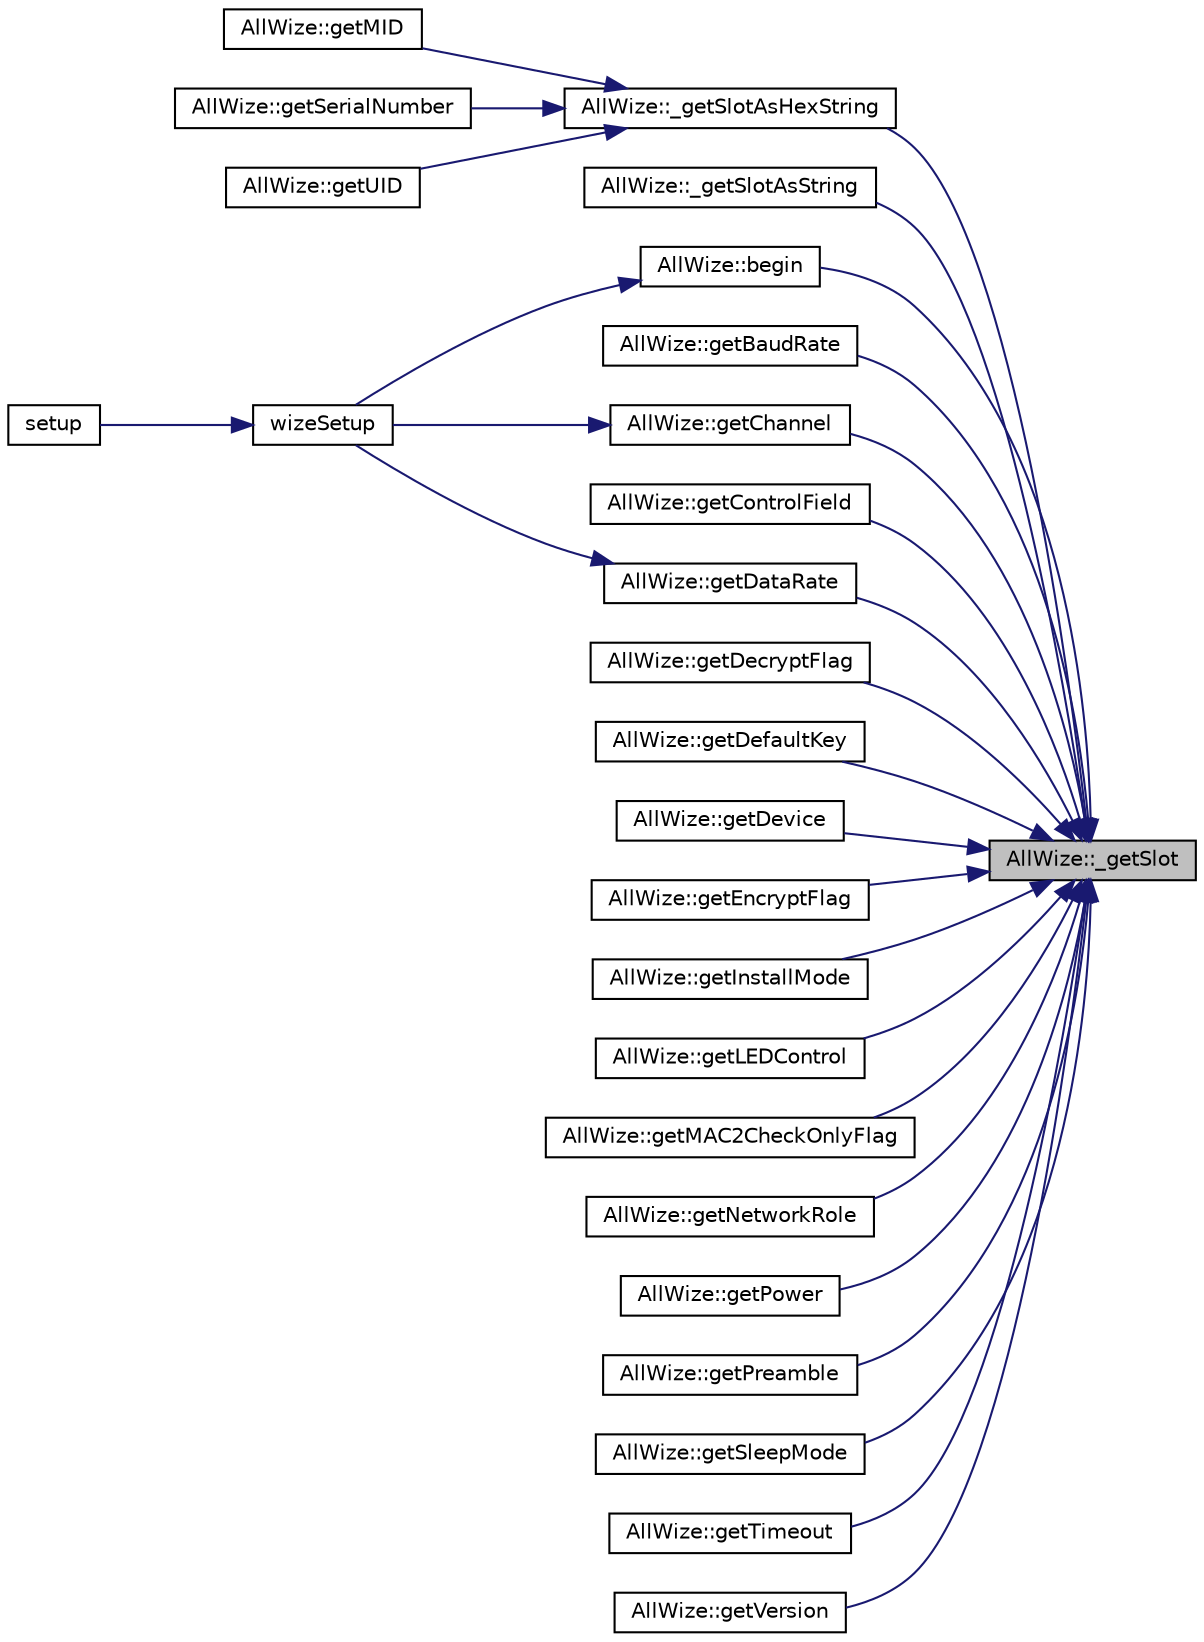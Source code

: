 digraph "AllWize::_getSlot"
{
 // LATEX_PDF_SIZE
  edge [fontname="Helvetica",fontsize="10",labelfontname="Helvetica",labelfontsize="10"];
  node [fontname="Helvetica",fontsize="10",shape=record];
  rankdir="RL";
  Node1 [label="AllWize::_getSlot",height=0.2,width=0.4,color="black", fillcolor="grey75", style="filled", fontcolor="black",tooltip="Returns the contents of single-byte memory slot."];
  Node1 -> Node2 [dir="back",color="midnightblue",fontsize="10",style="solid",fontname="Helvetica"];
  Node2 [label="AllWize::_getSlotAsHexString",height=0.2,width=0.4,color="black", fillcolor="white", style="filled",URL="$classAllWize.html#a00c33c9c6ea16acda17c42e2070b2c74",tooltip="Returns the contents of the memory from a certain address as an HEX String."];
  Node2 -> Node3 [dir="back",color="midnightblue",fontsize="10",style="solid",fontname="Helvetica"];
  Node3 [label="AllWize::getMID",height=0.2,width=0.4,color="black", fillcolor="white", style="filled",URL="$classAllWize.html#af5845d6ca0dcab9a6b334c23315601ca",tooltip="Returns the Manufacturer ID."];
  Node2 -> Node4 [dir="back",color="midnightblue",fontsize="10",style="solid",fontname="Helvetica"];
  Node4 [label="AllWize::getSerialNumber",height=0.2,width=0.4,color="black", fillcolor="white", style="filled",URL="$classAllWize.html#a0a0ac3f0d56a60c6baa5ddea443d4464",tooltip="Returns the module serial number."];
  Node2 -> Node5 [dir="back",color="midnightblue",fontsize="10",style="solid",fontname="Helvetica"];
  Node5 [label="AllWize::getUID",height=0.2,width=0.4,color="black", fillcolor="white", style="filled",URL="$classAllWize.html#a9b1ffa7c920060bb835003f064c0da49",tooltip="Returns the Unique ID string."];
  Node1 -> Node6 [dir="back",color="midnightblue",fontsize="10",style="solid",fontname="Helvetica"];
  Node6 [label="AllWize::_getSlotAsString",height=0.2,width=0.4,color="black", fillcolor="white", style="filled",URL="$classAllWize.html#a43db8f20a2a3d58a6ca4a6b91bbefe3a",tooltip="Returns the contents of the memory from a certain address as a String object."];
  Node1 -> Node7 [dir="back",color="midnightblue",fontsize="10",style="solid",fontname="Helvetica"];
  Node7 [label="AllWize::begin",height=0.2,width=0.4,color="black", fillcolor="white", style="filled",URL="$classAllWize.html#a221a7145fd37d4c5fccb786a74d9ceaa",tooltip="Inits the module communications."];
  Node7 -> Node8 [dir="back",color="midnightblue",fontsize="10",style="solid",fontname="Helvetica"];
  Node8 [label="wizeSetup",height=0.2,width=0.4,color="black", fillcolor="white", style="filled",URL="$wize_8h.html#a6bd811aed13d28451110ad176dabf3c4",tooltip=" "];
  Node8 -> Node9 [dir="back",color="midnightblue",fontsize="10",style="solid",fontname="Helvetica"];
  Node9 [label="setup",height=0.2,width=0.4,color="black", fillcolor="white", style="filled",URL="$main_8cpp.html#a4fc01d736fe50cf5b977f755b675f11d",tooltip=" "];
  Node1 -> Node10 [dir="back",color="midnightblue",fontsize="10",style="solid",fontname="Helvetica"];
  Node10 [label="AllWize::getBaudRate",height=0.2,width=0.4,color="black", fillcolor="white", style="filled",URL="$classAllWize.html#a5306279497072153e409d7fc24fb91eb",tooltip="Gets the UART baud rate."];
  Node1 -> Node11 [dir="back",color="midnightblue",fontsize="10",style="solid",fontname="Helvetica"];
  Node11 [label="AllWize::getChannel",height=0.2,width=0.4,color="black", fillcolor="white", style="filled",URL="$classAllWize.html#a8894f865677d8a04b16fa38721e0a95e",tooltip="Gets the channel stored in non-volatile memory."];
  Node11 -> Node8 [dir="back",color="midnightblue",fontsize="10",style="solid",fontname="Helvetica"];
  Node1 -> Node12 [dir="back",color="midnightblue",fontsize="10",style="solid",fontname="Helvetica"];
  Node12 [label="AllWize::getControlField",height=0.2,width=0.4,color="black", fillcolor="white", style="filled",URL="$classAllWize.html#a1b67d7074600f4097f483305c3b3db81",tooltip="Gets the control field value stored in non-volatile memory."];
  Node1 -> Node13 [dir="back",color="midnightblue",fontsize="10",style="solid",fontname="Helvetica"];
  Node13 [label="AllWize::getDataRate",height=0.2,width=0.4,color="black", fillcolor="white", style="filled",URL="$classAllWize.html#ab52a8de7dee7626f4ac4434e980bb2be",tooltip="Gets the data rate stored in non-volatile memory."];
  Node13 -> Node8 [dir="back",color="midnightblue",fontsize="10",style="solid",fontname="Helvetica"];
  Node1 -> Node14 [dir="back",color="midnightblue",fontsize="10",style="solid",fontname="Helvetica"];
  Node14 [label="AllWize::getDecryptFlag",height=0.2,width=0.4,color="black", fillcolor="white", style="filled",URL="$classAllWize.html#a74d06cbb120d0b74987edd7fa6a8accd",tooltip="Gets the decrypt flag setting."];
  Node1 -> Node15 [dir="back",color="midnightblue",fontsize="10",style="solid",fontname="Helvetica"];
  Node15 [label="AllWize::getDefaultKey",height=0.2,width=0.4,color="black", fillcolor="white", style="filled",URL="$classAllWize.html#a1a0f30d3bdd0aa6e9d7363237fd4d6a4",tooltip="Gets the default encryption key."];
  Node1 -> Node16 [dir="back",color="midnightblue",fontsize="10",style="solid",fontname="Helvetica"];
  Node16 [label="AllWize::getDevice",height=0.2,width=0.4,color="black", fillcolor="white", style="filled",URL="$classAllWize.html#ac47dd707240ab13ad5e84c6dc924e204",tooltip="Returns the device type from non-volatile memory."];
  Node1 -> Node17 [dir="back",color="midnightblue",fontsize="10",style="solid",fontname="Helvetica"];
  Node17 [label="AllWize::getEncryptFlag",height=0.2,width=0.4,color="black", fillcolor="white", style="filled",URL="$classAllWize.html#aaac3f5de0bdf7f61b3d547cd99282c21",tooltip="Gets the encrypt flag setting."];
  Node1 -> Node18 [dir="back",color="midnightblue",fontsize="10",style="solid",fontname="Helvetica"];
  Node18 [label="AllWize::getInstallMode",height=0.2,width=0.4,color="black", fillcolor="white", style="filled",URL="$classAllWize.html#a4bd269450531bac0e1495617990a0e56",tooltip="Gets the install modevalue stored in non-volatile memory."];
  Node1 -> Node19 [dir="back",color="midnightblue",fontsize="10",style="solid",fontname="Helvetica"];
  Node19 [label="AllWize::getLEDControl",height=0.2,width=0.4,color="black", fillcolor="white", style="filled",URL="$classAllWize.html#a3d723e9a6bf8417d196f3c6961b31c66",tooltip="Gets the current LED control."];
  Node1 -> Node20 [dir="back",color="midnightblue",fontsize="10",style="solid",fontname="Helvetica"];
  Node20 [label="AllWize::getMAC2CheckOnlyFlag",height=0.2,width=0.4,color="black", fillcolor="white", style="filled",URL="$classAllWize.html#ad6dad507e4659ad9ba4056767cb2da2e",tooltip="Gets the MAC 2 Check Only flag setting."];
  Node1 -> Node21 [dir="back",color="midnightblue",fontsize="10",style="solid",fontname="Helvetica"];
  Node21 [label="AllWize::getNetworkRole",height=0.2,width=0.4,color="black", fillcolor="white", style="filled",URL="$classAllWize.html#a5ba307bbd3710c0bafdd9ae44aaf0925",tooltip="Gets the current network role."];
  Node1 -> Node22 [dir="back",color="midnightblue",fontsize="10",style="solid",fontname="Helvetica"];
  Node22 [label="AllWize::getPower",height=0.2,width=0.4,color="black", fillcolor="white", style="filled",URL="$classAllWize.html#a9e5bf5f57dda3daf82d86c59ff9e7467",tooltip="Gets the RF power stored in non-volatile memory."];
  Node1 -> Node23 [dir="back",color="midnightblue",fontsize="10",style="solid",fontname="Helvetica"];
  Node23 [label="AllWize::getPreamble",height=0.2,width=0.4,color="black", fillcolor="white", style="filled",URL="$classAllWize.html#a244d701f186f73d622ecc57286e0e1ea",tooltip="Gets the preamble length frame format."];
  Node1 -> Node24 [dir="back",color="midnightblue",fontsize="10",style="solid",fontname="Helvetica"];
  Node24 [label="AllWize::getSleepMode",height=0.2,width=0.4,color="black", fillcolor="white", style="filled",URL="$classAllWize.html#a1b11333048ddf4fa02fe8aa21e22830d",tooltip="Gets the sleep mode stored in non-volatile memory."];
  Node1 -> Node25 [dir="back",color="midnightblue",fontsize="10",style="solid",fontname="Helvetica"];
  Node25 [label="AllWize::getTimeout",height=0.2,width=0.4,color="black", fillcolor="white", style="filled",URL="$classAllWize.html#a3b26f27f5b5a2b8ad24f8b1701b0bdeb",tooltip="Gets the current buffer timeout (also used for auto sleep modes)"];
  Node1 -> Node26 [dir="back",color="midnightblue",fontsize="10",style="solid",fontname="Helvetica"];
  Node26 [label="AllWize::getVersion",height=0.2,width=0.4,color="black", fillcolor="white", style="filled",URL="$classAllWize.html#a44a8f3b0f8bceeaaad70fc5533365562",tooltip="Returns the device version from non-volatile memory."];
}
